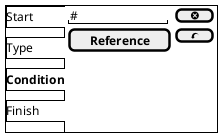 @startsalt
{+
{/ Start
Type
<b>Condition
Finish } |
{
  "#           " | [ <&circle-x> ]
  [<b>Reference   ] | [ <&action-undo> ]
}
}
@endsalt